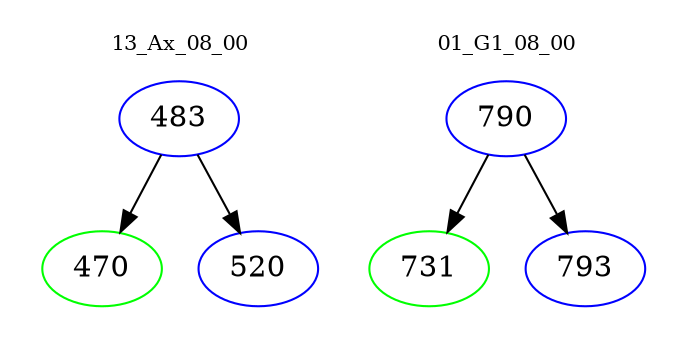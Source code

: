 digraph{
subgraph cluster_0 {
color = white
label = "13_Ax_08_00";
fontsize=10;
T0_483 [label="483", color="blue"]
T0_483 -> T0_470 [color="black"]
T0_470 [label="470", color="green"]
T0_483 -> T0_520 [color="black"]
T0_520 [label="520", color="blue"]
}
subgraph cluster_1 {
color = white
label = "01_G1_08_00";
fontsize=10;
T1_790 [label="790", color="blue"]
T1_790 -> T1_731 [color="black"]
T1_731 [label="731", color="green"]
T1_790 -> T1_793 [color="black"]
T1_793 [label="793", color="blue"]
}
}
